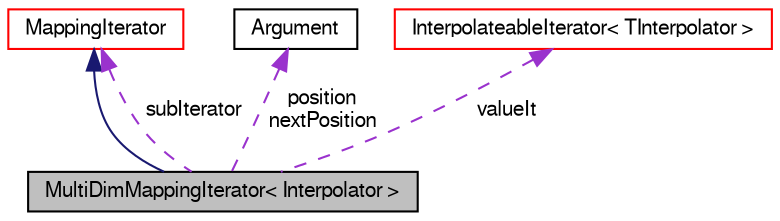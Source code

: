 digraph G
{
  edge [fontname="FreeSans",fontsize="10",labelfontname="FreeSans",labelfontsize="10"];
  node [fontname="FreeSans",fontsize="10",shape=record];
  Node1 [label="MultiDimMappingIterator\< Interpolator \>",height=0.2,width=0.4,color="black", fillcolor="grey75", style="filled" fontcolor="black"];
  Node2 -> Node1 [dir=back,color="midnightblue",fontsize="10",style="solid",fontname="FreeSans"];
  Node2 [label="MappingIterator",height=0.2,width=0.4,color="red", fillcolor="white", style="filled",URL="$a00127.html",tooltip="Defines an iterator for a Mapping which is able to iterate over the Mapping."];
  Node3 -> Node1 [dir=back,color="darkorchid3",fontsize="10",style="dashed",label="position\nnextPosition",fontname="FreeSans"];
  Node3 [label="Argument",height=0.2,width=0.4,color="black", fillcolor="white", style="filled",URL="$a00011.html",tooltip="Defines an argument for a mapping."];
  Node2 -> Node1 [dir=back,color="darkorchid3",fontsize="10",style="dashed",label="subIterator",fontname="FreeSans"];
  Node4 -> Node1 [dir=back,color="darkorchid3",fontsize="10",style="dashed",label="valueIt",fontname="FreeSans"];
  Node4 [label="InterpolateableIterator\< TInterpolator \>",height=0.2,width=0.4,color="red", fillcolor="white", style="filled",URL="$a00101.html",tooltip="Provides an interpolateable iterator for any Container which maps from keys to values..."];
}
